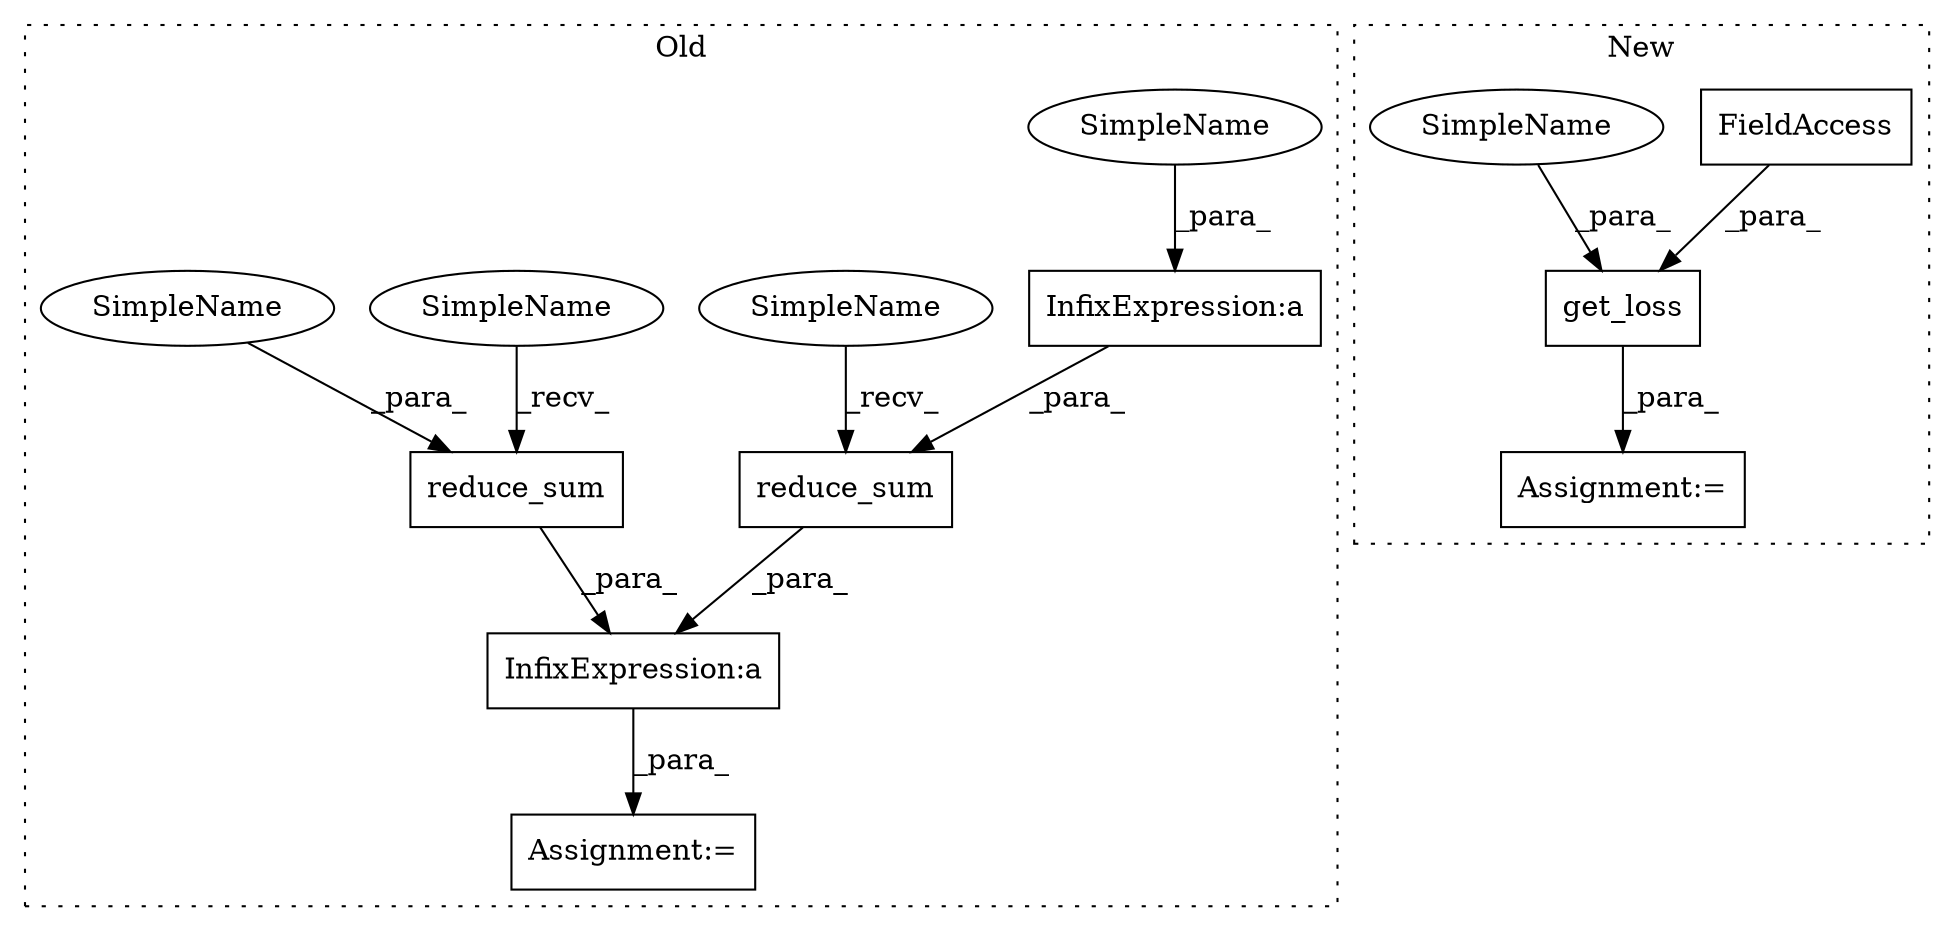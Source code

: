 digraph G {
subgraph cluster0 {
1 [label="reduce_sum" a="32" s="12442,12466" l="11,1" shape="box"];
3 [label="InfixExpression:a" a="27" s="12467" l="3" shape="box"];
4 [label="InfixExpression:a" a="27" s="12455" l="3" shape="box"];
5 [label="reduce_sum" a="32" s="12481,12500" l="11,1" shape="box"];
8 [label="Assignment:=" a="7" s="12429" l="1" shape="box"];
9 [label="SimpleName" a="42" s="12458" l="8" shape="ellipse"];
10 [label="SimpleName" a="42" s="12492" l="8" shape="ellipse"];
11 [label="SimpleName" a="42" s="12431" l="10" shape="ellipse"];
12 [label="SimpleName" a="42" s="12470" l="10" shape="ellipse"];
label = "Old";
style="dotted";
}
subgraph cluster1 {
2 [label="get_loss" a="32" s="12464,12500" l="9,1" shape="box"];
6 [label="FieldAccess" a="22" s="12473" l="8" shape="box"];
7 [label="Assignment:=" a="7" s="12463" l="1" shape="box"];
13 [label="SimpleName" a="42" s="12492" l="8" shape="ellipse"];
label = "New";
style="dotted";
}
1 -> 3 [label="_para_"];
2 -> 7 [label="_para_"];
3 -> 8 [label="_para_"];
4 -> 1 [label="_para_"];
5 -> 3 [label="_para_"];
6 -> 2 [label="_para_"];
9 -> 4 [label="_para_"];
10 -> 5 [label="_para_"];
11 -> 1 [label="_recv_"];
12 -> 5 [label="_recv_"];
13 -> 2 [label="_para_"];
}